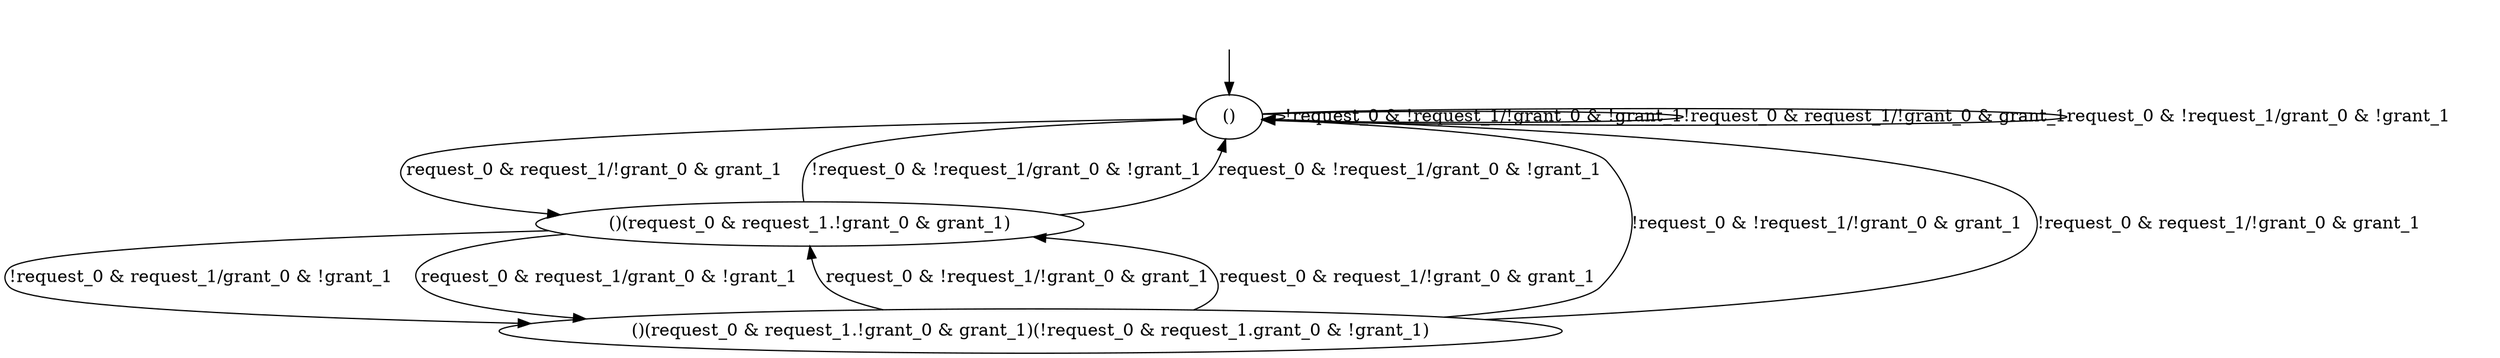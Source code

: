 digraph "examples/ArbitersTwoProcess/example3" {
"()" [label="()"];
"()(request_0 & request_1.!grant_0 & grant_1)" [label="()(request_0 & request_1.!grant_0 & grant_1)"];
"()(request_0 & request_1.!grant_0 & grant_1)(!request_0 & request_1.grant_0 & !grant_1)" [label="()(request_0 & request_1.!grant_0 & grant_1)(!request_0 & request_1.grant_0 & !grant_1)"];
"()" -> "()"  [label="!request_0 & !request_1/!grant_0 & !grant_1"];
"()" -> "()"  [label="!request_0 & request_1/!grant_0 & grant_1"];
"()" -> "()"  [label="request_0 & !request_1/grant_0 & !grant_1"];
"()" -> "()(request_0 & request_1.!grant_0 & grant_1)"  [label="request_0 & request_1/!grant_0 & grant_1"];
"()(request_0 & request_1.!grant_0 & grant_1)" -> "()"  [label="!request_0 & !request_1/grant_0 & !grant_1"];
"()(request_0 & request_1.!grant_0 & grant_1)" -> "()(request_0 & request_1.!grant_0 & grant_1)(!request_0 & request_1.grant_0 & !grant_1)"  [label="!request_0 & request_1/grant_0 & !grant_1"];
"()(request_0 & request_1.!grant_0 & grant_1)" -> "()"  [label="request_0 & !request_1/grant_0 & !grant_1"];
"()(request_0 & request_1.!grant_0 & grant_1)" -> "()(request_0 & request_1.!grant_0 & grant_1)(!request_0 & request_1.grant_0 & !grant_1)"  [label="request_0 & request_1/grant_0 & !grant_1"];
"()(request_0 & request_1.!grant_0 & grant_1)(!request_0 & request_1.grant_0 & !grant_1)" -> "()"  [label="!request_0 & !request_1/!grant_0 & grant_1"];
"()(request_0 & request_1.!grant_0 & grant_1)(!request_0 & request_1.grant_0 & !grant_1)" -> "()"  [label="!request_0 & request_1/!grant_0 & grant_1"];
"()(request_0 & request_1.!grant_0 & grant_1)(!request_0 & request_1.grant_0 & !grant_1)" -> "()(request_0 & request_1.!grant_0 & grant_1)"  [label="request_0 & !request_1/!grant_0 & grant_1"];
"()(request_0 & request_1.!grant_0 & grant_1)(!request_0 & request_1.grant_0 & !grant_1)" -> "()(request_0 & request_1.!grant_0 & grant_1)"  [label="request_0 & request_1/!grant_0 & grant_1"];
__start0 [label="", shape=none];
__start0 -> "()"  [label=""];
}

